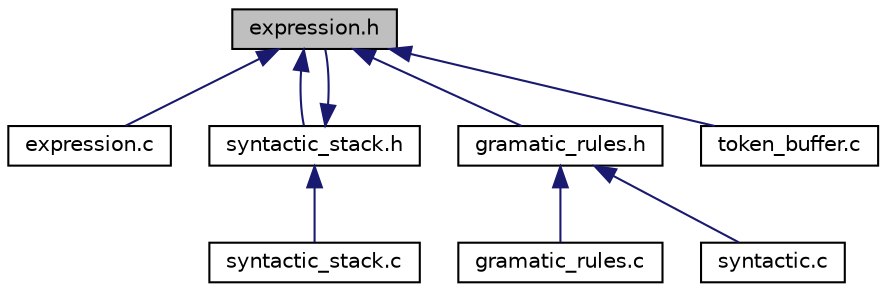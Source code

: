 digraph "expression.h"
{
 // LATEX_PDF_SIZE
  edge [fontname="Helvetica",fontsize="10",labelfontname="Helvetica",labelfontsize="10"];
  node [fontname="Helvetica",fontsize="10",shape=record];
  Node1 [label="expression.h",height=0.2,width=0.4,color="black", fillcolor="grey75", style="filled", fontcolor="black",tooltip="Library for lexical analysis."];
  Node1 -> Node2 [dir="back",color="midnightblue",fontsize="10",style="solid",fontname="Helvetica"];
  Node2 [label="expression.c",height=0.2,width=0.4,color="black", fillcolor="white", style="filled",URL="$expression_8c.html",tooltip="functions for syntactic analyse."];
  Node1 -> Node3 [dir="back",color="midnightblue",fontsize="10",style="solid",fontname="Helvetica"];
  Node3 [label="syntactic_stack.h",height=0.2,width=0.4,color="black", fillcolor="white", style="filled",URL="$syntactic__stack_8h.html",tooltip="Library for stack, which is used in syntactic bottom-up analysis. For maintain structures dynamic fea..."];
  Node3 -> Node1 [dir="back",color="midnightblue",fontsize="10",style="solid",fontname="Helvetica"];
  Node3 -> Node4 [dir="back",color="midnightblue",fontsize="10",style="solid",fontname="Helvetica"];
  Node4 [label="syntactic_stack.c",height=0.2,width=0.4,color="black", fillcolor="white", style="filled",URL="$syntactic__stack_8c.html",tooltip="Implementation of stack, which is used in syntactic bottom-up analysis. For maintain structures dynam..."];
  Node1 -> Node5 [dir="back",color="midnightblue",fontsize="10",style="solid",fontname="Helvetica"];
  Node5 [label="gramatic_rules.h",height=0.2,width=0.4,color="black", fillcolor="white", style="filled",URL="$gramatic__rules_8h.html",tooltip="functions for syntactic analyse."];
  Node5 -> Node6 [dir="back",color="midnightblue",fontsize="10",style="solid",fontname="Helvetica"];
  Node6 [label="gramatic_rules.c",height=0.2,width=0.4,color="black", fillcolor="white", style="filled",URL="$gramatic__rules_8c.html",tooltip="library for syntactic analyse."];
  Node5 -> Node7 [dir="back",color="midnightblue",fontsize="10",style="solid",fontname="Helvetica"];
  Node7 [label="syntactic.c",height=0.2,width=0.4,color="black", fillcolor="white", style="filled",URL="$syntactic_8c.html",tooltip="Implementation of syntactic analysand."];
  Node1 -> Node8 [dir="back",color="midnightblue",fontsize="10",style="solid",fontname="Helvetica"];
  Node8 [label="token_buffer.c",height=0.2,width=0.4,color="black", fillcolor="white", style="filled",URL="$token__buffer_8c.html",tooltip="Implementation of supportive data structure Token_buffer for syntactic analysis."];
}
